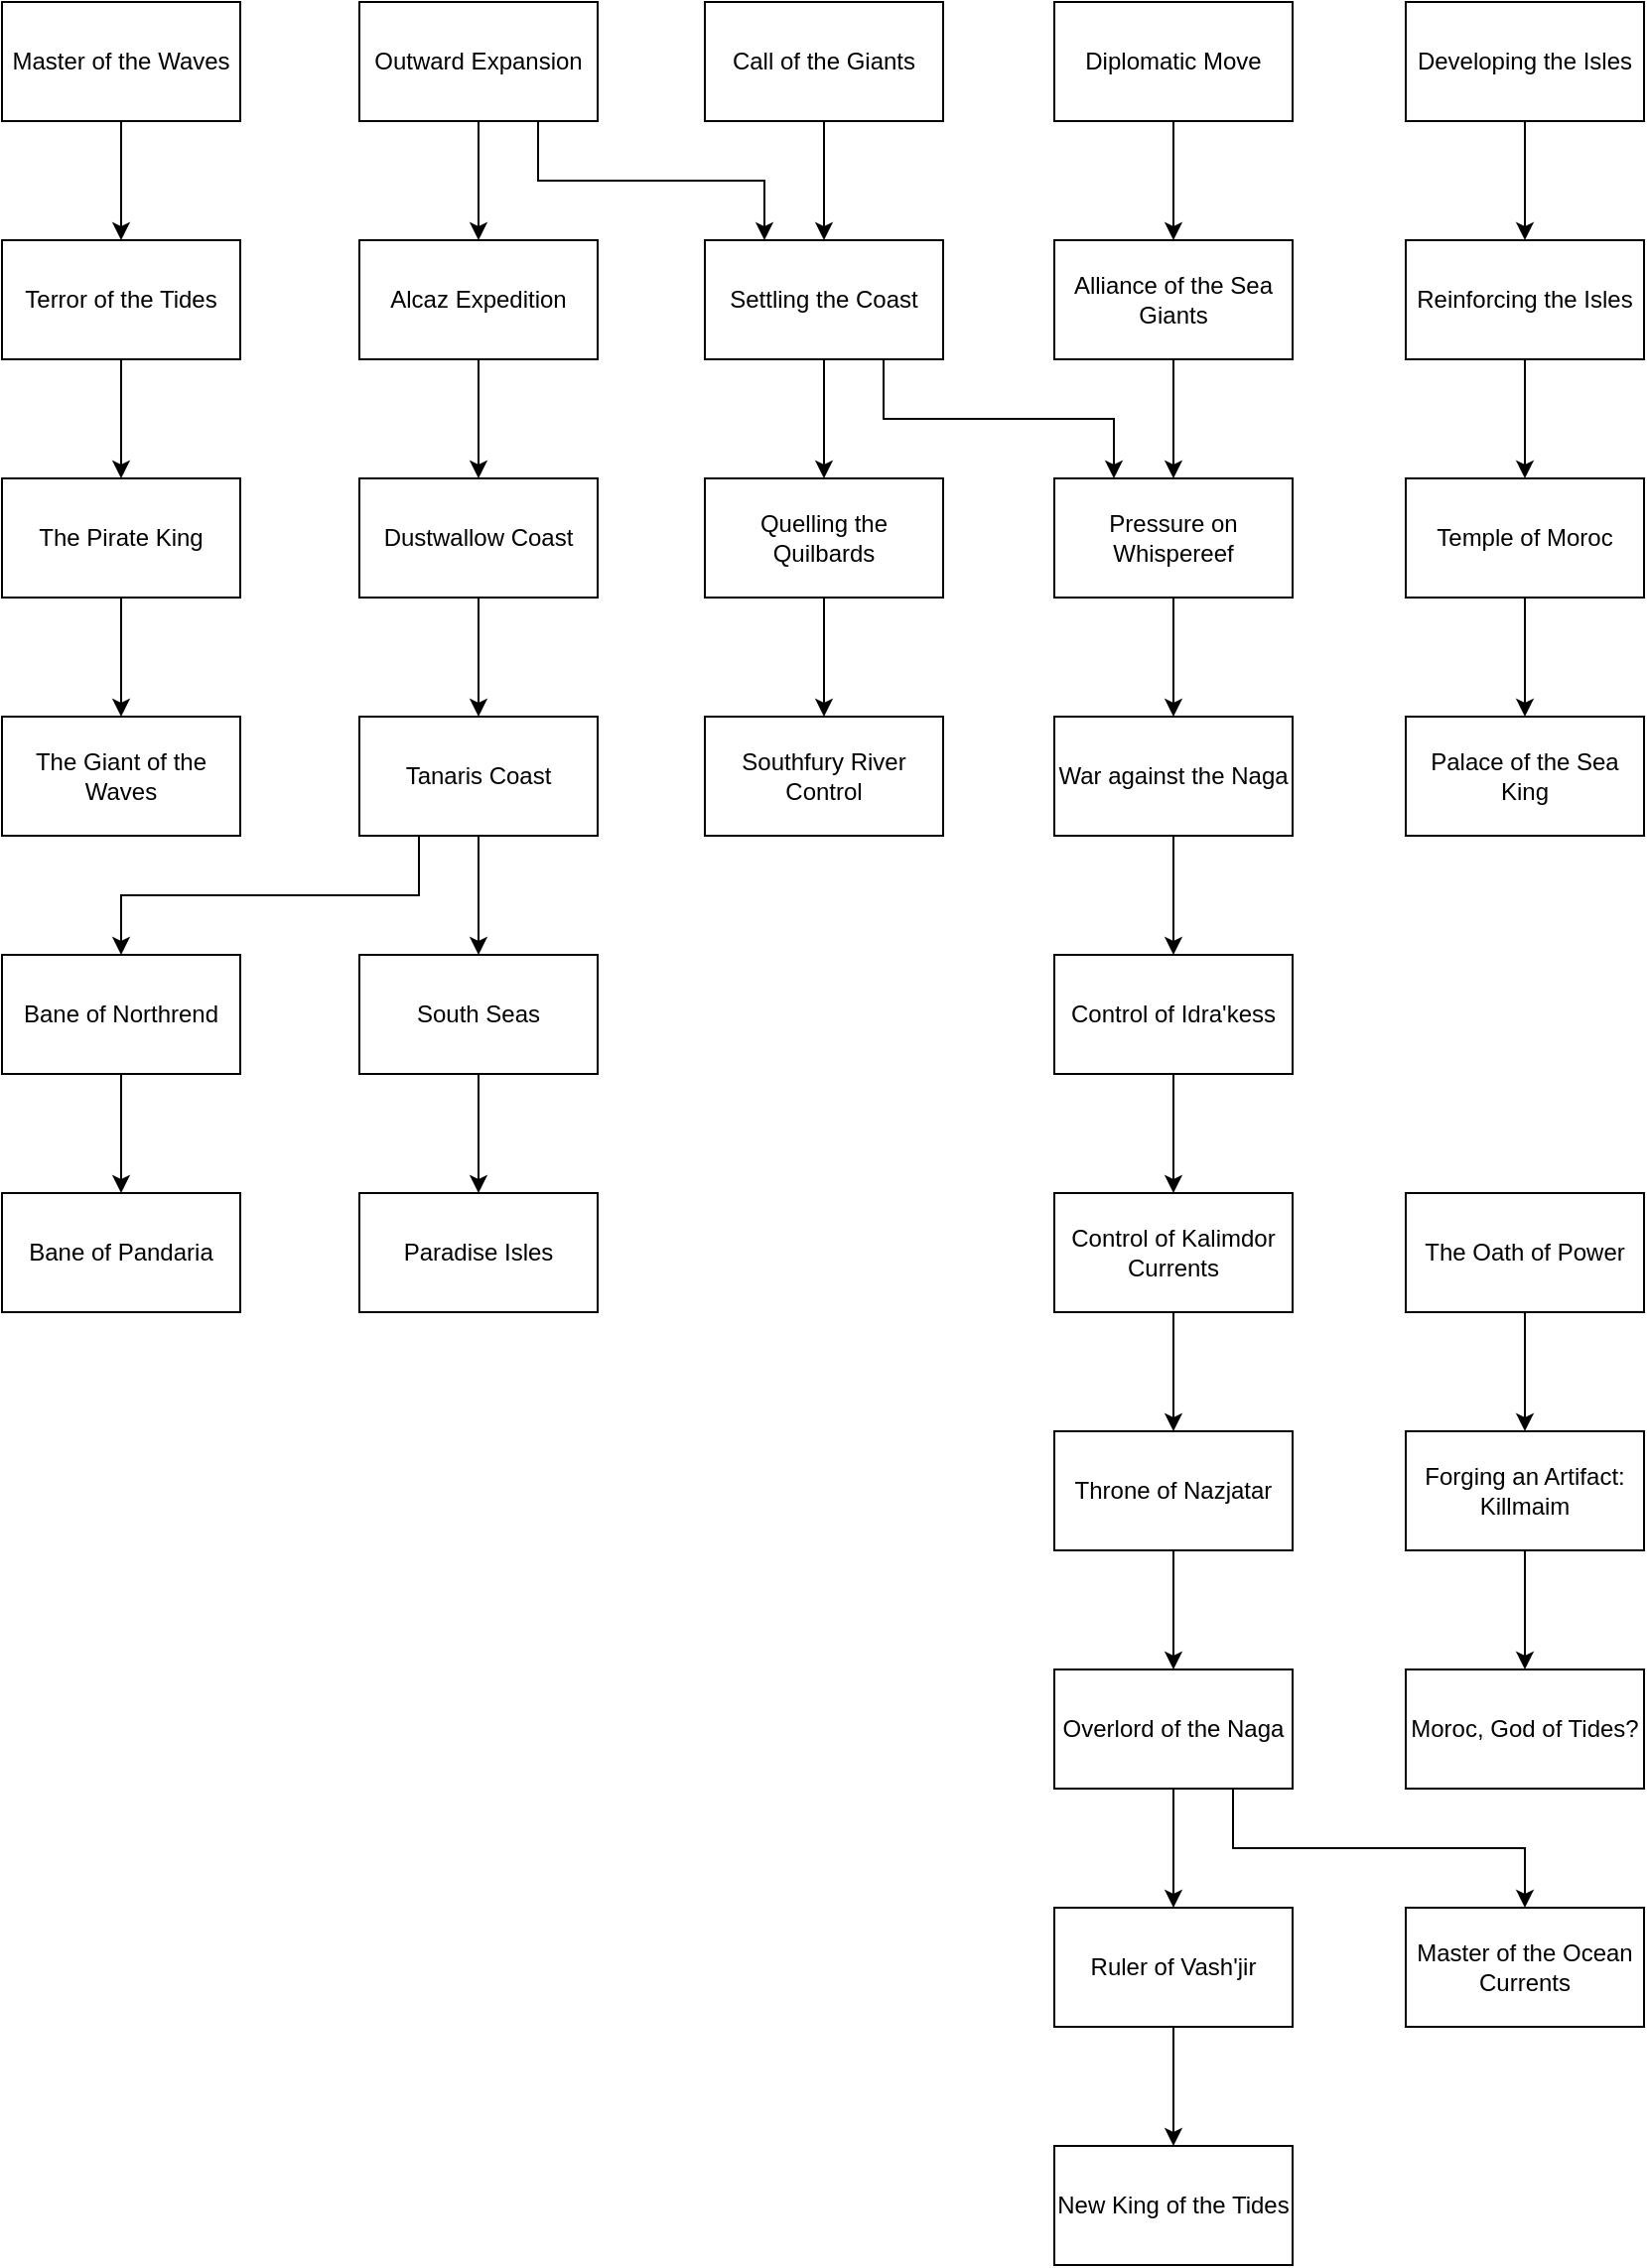 <mxfile version="22.1.11" type="device">
  <diagram name="Strona-1" id="I3sCva5p9m0G01Nb3mjD">
    <mxGraphModel dx="1050" dy="558" grid="1" gridSize="10" guides="1" tooltips="1" connect="1" arrows="1" fold="1" page="1" pageScale="1" pageWidth="827" pageHeight="1169" math="0" shadow="0">
      <root>
        <mxCell id="0" />
        <mxCell id="1" parent="0" />
        <mxCell id="EbLvoYdQaRQF7xcUyIVO-7" style="edgeStyle=orthogonalEdgeStyle;rounded=0;orthogonalLoop=1;jettySize=auto;html=1;exitX=0.5;exitY=1;exitDx=0;exitDy=0;" edge="1" parent="1" source="EbLvoYdQaRQF7xcUyIVO-1" target="EbLvoYdQaRQF7xcUyIVO-6">
          <mxGeometry relative="1" as="geometry" />
        </mxCell>
        <mxCell id="EbLvoYdQaRQF7xcUyIVO-1" value="Developing the Isles" style="rounded=0;whiteSpace=wrap;html=1;" vertex="1" parent="1">
          <mxGeometry x="707" width="120" height="60" as="geometry" />
        </mxCell>
        <mxCell id="EbLvoYdQaRQF7xcUyIVO-16" style="edgeStyle=orthogonalEdgeStyle;rounded=0;orthogonalLoop=1;jettySize=auto;html=1;exitX=0.5;exitY=1;exitDx=0;exitDy=0;" edge="1" parent="1" source="EbLvoYdQaRQF7xcUyIVO-2" target="EbLvoYdQaRQF7xcUyIVO-13">
          <mxGeometry relative="1" as="geometry" />
        </mxCell>
        <mxCell id="EbLvoYdQaRQF7xcUyIVO-2" value="Call of the Giants" style="rounded=0;whiteSpace=wrap;html=1;" vertex="1" parent="1">
          <mxGeometry x="354" width="120" height="60" as="geometry" />
        </mxCell>
        <mxCell id="EbLvoYdQaRQF7xcUyIVO-54" style="edgeStyle=orthogonalEdgeStyle;rounded=0;orthogonalLoop=1;jettySize=auto;html=1;exitX=0.5;exitY=1;exitDx=0;exitDy=0;" edge="1" parent="1" source="EbLvoYdQaRQF7xcUyIVO-3" target="EbLvoYdQaRQF7xcUyIVO-52">
          <mxGeometry relative="1" as="geometry" />
        </mxCell>
        <mxCell id="EbLvoYdQaRQF7xcUyIVO-3" value="Master of the Waves" style="rounded=0;whiteSpace=wrap;html=1;" vertex="1" parent="1">
          <mxGeometry width="120" height="60" as="geometry" />
        </mxCell>
        <mxCell id="EbLvoYdQaRQF7xcUyIVO-18" style="edgeStyle=orthogonalEdgeStyle;rounded=0;orthogonalLoop=1;jettySize=auto;html=1;exitX=0.5;exitY=1;exitDx=0;exitDy=0;" edge="1" parent="1" source="EbLvoYdQaRQF7xcUyIVO-4" target="EbLvoYdQaRQF7xcUyIVO-17">
          <mxGeometry relative="1" as="geometry" />
        </mxCell>
        <mxCell id="EbLvoYdQaRQF7xcUyIVO-19" style="edgeStyle=orthogonalEdgeStyle;rounded=0;orthogonalLoop=1;jettySize=auto;html=1;exitX=0.75;exitY=1;exitDx=0;exitDy=0;entryX=0.25;entryY=0;entryDx=0;entryDy=0;" edge="1" parent="1" source="EbLvoYdQaRQF7xcUyIVO-4" target="EbLvoYdQaRQF7xcUyIVO-13">
          <mxGeometry relative="1" as="geometry" />
        </mxCell>
        <mxCell id="EbLvoYdQaRQF7xcUyIVO-4" value="Outward Expansion" style="rounded=0;whiteSpace=wrap;html=1;" vertex="1" parent="1">
          <mxGeometry x="180" width="120" height="60" as="geometry" />
        </mxCell>
        <mxCell id="EbLvoYdQaRQF7xcUyIVO-15" style="edgeStyle=orthogonalEdgeStyle;rounded=0;orthogonalLoop=1;jettySize=auto;html=1;exitX=0.5;exitY=1;exitDx=0;exitDy=0;" edge="1" parent="1" source="EbLvoYdQaRQF7xcUyIVO-5" target="EbLvoYdQaRQF7xcUyIVO-8">
          <mxGeometry relative="1" as="geometry" />
        </mxCell>
        <mxCell id="EbLvoYdQaRQF7xcUyIVO-5" value="Diplomatic Move" style="rounded=0;whiteSpace=wrap;html=1;" vertex="1" parent="1">
          <mxGeometry x="530" width="120" height="60" as="geometry" />
        </mxCell>
        <mxCell id="EbLvoYdQaRQF7xcUyIVO-10" style="edgeStyle=orthogonalEdgeStyle;rounded=0;orthogonalLoop=1;jettySize=auto;html=1;exitX=0.5;exitY=1;exitDx=0;exitDy=0;" edge="1" parent="1" source="EbLvoYdQaRQF7xcUyIVO-6" target="EbLvoYdQaRQF7xcUyIVO-9">
          <mxGeometry relative="1" as="geometry" />
        </mxCell>
        <mxCell id="EbLvoYdQaRQF7xcUyIVO-6" value="Reinforcing the Isles" style="rounded=0;whiteSpace=wrap;html=1;" vertex="1" parent="1">
          <mxGeometry x="707" y="120" width="120" height="60" as="geometry" />
        </mxCell>
        <mxCell id="EbLvoYdQaRQF7xcUyIVO-29" style="edgeStyle=orthogonalEdgeStyle;rounded=0;orthogonalLoop=1;jettySize=auto;html=1;exitX=0.5;exitY=1;exitDx=0;exitDy=0;" edge="1" parent="1" source="EbLvoYdQaRQF7xcUyIVO-8" target="EbLvoYdQaRQF7xcUyIVO-20">
          <mxGeometry relative="1" as="geometry" />
        </mxCell>
        <mxCell id="EbLvoYdQaRQF7xcUyIVO-8" value="Alliance of the Sea Giants" style="rounded=0;whiteSpace=wrap;html=1;" vertex="1" parent="1">
          <mxGeometry x="530" y="120" width="120" height="60" as="geometry" />
        </mxCell>
        <mxCell id="EbLvoYdQaRQF7xcUyIVO-12" style="edgeStyle=orthogonalEdgeStyle;rounded=0;orthogonalLoop=1;jettySize=auto;html=1;exitX=0.5;exitY=1;exitDx=0;exitDy=0;" edge="1" parent="1" source="EbLvoYdQaRQF7xcUyIVO-9" target="EbLvoYdQaRQF7xcUyIVO-11">
          <mxGeometry relative="1" as="geometry" />
        </mxCell>
        <mxCell id="EbLvoYdQaRQF7xcUyIVO-9" value="Temple of Moroc" style="rounded=0;whiteSpace=wrap;html=1;" vertex="1" parent="1">
          <mxGeometry x="707" y="240" width="120" height="60" as="geometry" />
        </mxCell>
        <mxCell id="EbLvoYdQaRQF7xcUyIVO-11" value="Palace of the Sea King" style="rounded=0;whiteSpace=wrap;html=1;" vertex="1" parent="1">
          <mxGeometry x="707" y="360" width="120" height="60" as="geometry" />
        </mxCell>
        <mxCell id="EbLvoYdQaRQF7xcUyIVO-21" style="edgeStyle=orthogonalEdgeStyle;rounded=0;orthogonalLoop=1;jettySize=auto;html=1;exitX=0.75;exitY=1;exitDx=0;exitDy=0;entryX=0.25;entryY=0;entryDx=0;entryDy=0;" edge="1" parent="1" source="EbLvoYdQaRQF7xcUyIVO-13" target="EbLvoYdQaRQF7xcUyIVO-20">
          <mxGeometry relative="1" as="geometry" />
        </mxCell>
        <mxCell id="EbLvoYdQaRQF7xcUyIVO-26" style="edgeStyle=orthogonalEdgeStyle;rounded=0;orthogonalLoop=1;jettySize=auto;html=1;exitX=0.5;exitY=1;exitDx=0;exitDy=0;" edge="1" parent="1" source="EbLvoYdQaRQF7xcUyIVO-13" target="EbLvoYdQaRQF7xcUyIVO-14">
          <mxGeometry relative="1" as="geometry" />
        </mxCell>
        <mxCell id="EbLvoYdQaRQF7xcUyIVO-13" value="Settling the Coast" style="rounded=0;whiteSpace=wrap;html=1;" vertex="1" parent="1">
          <mxGeometry x="354" y="120" width="120" height="60" as="geometry" />
        </mxCell>
        <mxCell id="EbLvoYdQaRQF7xcUyIVO-28" style="edgeStyle=orthogonalEdgeStyle;rounded=0;orthogonalLoop=1;jettySize=auto;html=1;exitX=0.5;exitY=1;exitDx=0;exitDy=0;" edge="1" parent="1" source="EbLvoYdQaRQF7xcUyIVO-14" target="EbLvoYdQaRQF7xcUyIVO-27">
          <mxGeometry relative="1" as="geometry" />
        </mxCell>
        <mxCell id="EbLvoYdQaRQF7xcUyIVO-14" value="Quelling the Quilbards" style="rounded=0;whiteSpace=wrap;html=1;" vertex="1" parent="1">
          <mxGeometry x="354" y="240" width="120" height="60" as="geometry" />
        </mxCell>
        <mxCell id="EbLvoYdQaRQF7xcUyIVO-23" style="edgeStyle=orthogonalEdgeStyle;rounded=0;orthogonalLoop=1;jettySize=auto;html=1;exitX=0.5;exitY=1;exitDx=0;exitDy=0;" edge="1" parent="1" source="EbLvoYdQaRQF7xcUyIVO-17" target="EbLvoYdQaRQF7xcUyIVO-22">
          <mxGeometry relative="1" as="geometry" />
        </mxCell>
        <mxCell id="EbLvoYdQaRQF7xcUyIVO-17" value="Alcaz Expedition" style="rounded=0;whiteSpace=wrap;html=1;" vertex="1" parent="1">
          <mxGeometry x="180" y="120" width="120" height="60" as="geometry" />
        </mxCell>
        <mxCell id="EbLvoYdQaRQF7xcUyIVO-31" style="edgeStyle=orthogonalEdgeStyle;rounded=0;orthogonalLoop=1;jettySize=auto;html=1;exitX=0.5;exitY=1;exitDx=0;exitDy=0;" edge="1" parent="1" source="EbLvoYdQaRQF7xcUyIVO-20" target="EbLvoYdQaRQF7xcUyIVO-30">
          <mxGeometry relative="1" as="geometry" />
        </mxCell>
        <mxCell id="EbLvoYdQaRQF7xcUyIVO-20" value="Pressure on Whispereef" style="rounded=0;whiteSpace=wrap;html=1;" vertex="1" parent="1">
          <mxGeometry x="530" y="240" width="120" height="60" as="geometry" />
        </mxCell>
        <mxCell id="EbLvoYdQaRQF7xcUyIVO-25" style="edgeStyle=orthogonalEdgeStyle;rounded=0;orthogonalLoop=1;jettySize=auto;html=1;exitX=0.5;exitY=1;exitDx=0;exitDy=0;" edge="1" parent="1" source="EbLvoYdQaRQF7xcUyIVO-22" target="EbLvoYdQaRQF7xcUyIVO-24">
          <mxGeometry relative="1" as="geometry" />
        </mxCell>
        <mxCell id="EbLvoYdQaRQF7xcUyIVO-22" value="Dustwallow Coast" style="rounded=0;whiteSpace=wrap;html=1;" vertex="1" parent="1">
          <mxGeometry x="180" y="240" width="120" height="60" as="geometry" />
        </mxCell>
        <mxCell id="EbLvoYdQaRQF7xcUyIVO-48" style="edgeStyle=orthogonalEdgeStyle;rounded=0;orthogonalLoop=1;jettySize=auto;html=1;" edge="1" parent="1" source="EbLvoYdQaRQF7xcUyIVO-24" target="EbLvoYdQaRQF7xcUyIVO-46">
          <mxGeometry relative="1" as="geometry" />
        </mxCell>
        <mxCell id="EbLvoYdQaRQF7xcUyIVO-49" style="edgeStyle=orthogonalEdgeStyle;rounded=0;orthogonalLoop=1;jettySize=auto;html=1;exitX=0.25;exitY=1;exitDx=0;exitDy=0;" edge="1" parent="1" source="EbLvoYdQaRQF7xcUyIVO-24" target="EbLvoYdQaRQF7xcUyIVO-47">
          <mxGeometry relative="1" as="geometry" />
        </mxCell>
        <mxCell id="EbLvoYdQaRQF7xcUyIVO-24" value="Tanaris Coast" style="rounded=0;whiteSpace=wrap;html=1;" vertex="1" parent="1">
          <mxGeometry x="180" y="360" width="120" height="60" as="geometry" />
        </mxCell>
        <mxCell id="EbLvoYdQaRQF7xcUyIVO-27" value="Southfury River Control" style="rounded=0;whiteSpace=wrap;html=1;" vertex="1" parent="1">
          <mxGeometry x="354" y="360" width="120" height="60" as="geometry" />
        </mxCell>
        <mxCell id="EbLvoYdQaRQF7xcUyIVO-33" style="edgeStyle=orthogonalEdgeStyle;rounded=0;orthogonalLoop=1;jettySize=auto;html=1;exitX=0.5;exitY=1;exitDx=0;exitDy=0;" edge="1" parent="1" source="EbLvoYdQaRQF7xcUyIVO-30" target="EbLvoYdQaRQF7xcUyIVO-32">
          <mxGeometry relative="1" as="geometry" />
        </mxCell>
        <mxCell id="EbLvoYdQaRQF7xcUyIVO-30" value="War against the Naga" style="rounded=0;whiteSpace=wrap;html=1;" vertex="1" parent="1">
          <mxGeometry x="530" y="360" width="120" height="60" as="geometry" />
        </mxCell>
        <mxCell id="EbLvoYdQaRQF7xcUyIVO-35" style="edgeStyle=orthogonalEdgeStyle;rounded=0;orthogonalLoop=1;jettySize=auto;html=1;exitX=0.5;exitY=1;exitDx=0;exitDy=0;" edge="1" parent="1" source="EbLvoYdQaRQF7xcUyIVO-32" target="EbLvoYdQaRQF7xcUyIVO-34">
          <mxGeometry relative="1" as="geometry" />
        </mxCell>
        <mxCell id="EbLvoYdQaRQF7xcUyIVO-32" value="Control of Idra&#39;kess" style="rounded=0;whiteSpace=wrap;html=1;" vertex="1" parent="1">
          <mxGeometry x="530" y="480" width="120" height="60" as="geometry" />
        </mxCell>
        <mxCell id="EbLvoYdQaRQF7xcUyIVO-37" style="edgeStyle=orthogonalEdgeStyle;rounded=0;orthogonalLoop=1;jettySize=auto;html=1;exitX=0.5;exitY=1;exitDx=0;exitDy=0;" edge="1" parent="1" source="EbLvoYdQaRQF7xcUyIVO-34" target="EbLvoYdQaRQF7xcUyIVO-36">
          <mxGeometry relative="1" as="geometry" />
        </mxCell>
        <mxCell id="EbLvoYdQaRQF7xcUyIVO-34" value="Control of Kalimdor Currents" style="rounded=0;whiteSpace=wrap;html=1;" vertex="1" parent="1">
          <mxGeometry x="530" y="600" width="120" height="60" as="geometry" />
        </mxCell>
        <mxCell id="EbLvoYdQaRQF7xcUyIVO-39" style="edgeStyle=orthogonalEdgeStyle;rounded=0;orthogonalLoop=1;jettySize=auto;html=1;exitX=0.5;exitY=1;exitDx=0;exitDy=0;" edge="1" parent="1" source="EbLvoYdQaRQF7xcUyIVO-36" target="EbLvoYdQaRQF7xcUyIVO-38">
          <mxGeometry relative="1" as="geometry" />
        </mxCell>
        <mxCell id="EbLvoYdQaRQF7xcUyIVO-36" value="Throne of Nazjatar" style="rounded=0;whiteSpace=wrap;html=1;" vertex="1" parent="1">
          <mxGeometry x="530" y="720" width="120" height="60" as="geometry" />
        </mxCell>
        <mxCell id="EbLvoYdQaRQF7xcUyIVO-41" style="edgeStyle=orthogonalEdgeStyle;rounded=0;orthogonalLoop=1;jettySize=auto;html=1;exitX=0.5;exitY=1;exitDx=0;exitDy=0;" edge="1" parent="1" source="EbLvoYdQaRQF7xcUyIVO-38" target="EbLvoYdQaRQF7xcUyIVO-40">
          <mxGeometry relative="1" as="geometry" />
        </mxCell>
        <mxCell id="EbLvoYdQaRQF7xcUyIVO-45" style="edgeStyle=orthogonalEdgeStyle;rounded=0;orthogonalLoop=1;jettySize=auto;html=1;exitX=0.75;exitY=1;exitDx=0;exitDy=0;" edge="1" parent="1" source="EbLvoYdQaRQF7xcUyIVO-38" target="EbLvoYdQaRQF7xcUyIVO-42">
          <mxGeometry relative="1" as="geometry" />
        </mxCell>
        <mxCell id="EbLvoYdQaRQF7xcUyIVO-38" value="Overlord of the Naga" style="rounded=0;whiteSpace=wrap;html=1;" vertex="1" parent="1">
          <mxGeometry x="530" y="840" width="120" height="60" as="geometry" />
        </mxCell>
        <mxCell id="EbLvoYdQaRQF7xcUyIVO-44" style="edgeStyle=orthogonalEdgeStyle;rounded=0;orthogonalLoop=1;jettySize=auto;html=1;exitX=0.5;exitY=1;exitDx=0;exitDy=0;" edge="1" parent="1" source="EbLvoYdQaRQF7xcUyIVO-40" target="EbLvoYdQaRQF7xcUyIVO-43">
          <mxGeometry relative="1" as="geometry" />
        </mxCell>
        <mxCell id="EbLvoYdQaRQF7xcUyIVO-40" value="Ruler of Vash&#39;jir" style="rounded=0;whiteSpace=wrap;html=1;" vertex="1" parent="1">
          <mxGeometry x="530" y="960" width="120" height="60" as="geometry" />
        </mxCell>
        <mxCell id="EbLvoYdQaRQF7xcUyIVO-42" value="Master of the Ocean Currents" style="rounded=0;whiteSpace=wrap;html=1;" vertex="1" parent="1">
          <mxGeometry x="707" y="960" width="120" height="60" as="geometry" />
        </mxCell>
        <mxCell id="EbLvoYdQaRQF7xcUyIVO-43" value="New King of the Tides" style="rounded=0;whiteSpace=wrap;html=1;" vertex="1" parent="1">
          <mxGeometry x="530" y="1080" width="120" height="60" as="geometry" />
        </mxCell>
        <mxCell id="EbLvoYdQaRQF7xcUyIVO-51" style="edgeStyle=orthogonalEdgeStyle;rounded=0;orthogonalLoop=1;jettySize=auto;html=1;exitX=0.5;exitY=1;exitDx=0;exitDy=0;" edge="1" parent="1" source="EbLvoYdQaRQF7xcUyIVO-46" target="EbLvoYdQaRQF7xcUyIVO-50">
          <mxGeometry relative="1" as="geometry" />
        </mxCell>
        <mxCell id="EbLvoYdQaRQF7xcUyIVO-46" value="South Seas" style="rounded=0;whiteSpace=wrap;html=1;" vertex="1" parent="1">
          <mxGeometry x="180" y="480" width="120" height="60" as="geometry" />
        </mxCell>
        <mxCell id="EbLvoYdQaRQF7xcUyIVO-57" style="edgeStyle=orthogonalEdgeStyle;rounded=0;orthogonalLoop=1;jettySize=auto;html=1;exitX=0.5;exitY=1;exitDx=0;exitDy=0;" edge="1" parent="1" source="EbLvoYdQaRQF7xcUyIVO-47" target="EbLvoYdQaRQF7xcUyIVO-56">
          <mxGeometry relative="1" as="geometry" />
        </mxCell>
        <mxCell id="EbLvoYdQaRQF7xcUyIVO-47" value="Bane of Northrend" style="rounded=0;whiteSpace=wrap;html=1;" vertex="1" parent="1">
          <mxGeometry y="480" width="120" height="60" as="geometry" />
        </mxCell>
        <mxCell id="EbLvoYdQaRQF7xcUyIVO-50" value="Paradise Isles" style="rounded=0;whiteSpace=wrap;html=1;" vertex="1" parent="1">
          <mxGeometry x="180" y="600" width="120" height="60" as="geometry" />
        </mxCell>
        <mxCell id="EbLvoYdQaRQF7xcUyIVO-55" style="edgeStyle=orthogonalEdgeStyle;rounded=0;orthogonalLoop=1;jettySize=auto;html=1;exitX=0.5;exitY=1;exitDx=0;exitDy=0;entryX=0.5;entryY=0;entryDx=0;entryDy=0;" edge="1" parent="1" source="EbLvoYdQaRQF7xcUyIVO-52" target="EbLvoYdQaRQF7xcUyIVO-53">
          <mxGeometry relative="1" as="geometry" />
        </mxCell>
        <mxCell id="EbLvoYdQaRQF7xcUyIVO-52" value="Terror of the Tides" style="rounded=0;whiteSpace=wrap;html=1;" vertex="1" parent="1">
          <mxGeometry y="120" width="120" height="60" as="geometry" />
        </mxCell>
        <mxCell id="EbLvoYdQaRQF7xcUyIVO-59" style="edgeStyle=orthogonalEdgeStyle;rounded=0;orthogonalLoop=1;jettySize=auto;html=1;exitX=0.5;exitY=1;exitDx=0;exitDy=0;" edge="1" parent="1" source="EbLvoYdQaRQF7xcUyIVO-53" target="EbLvoYdQaRQF7xcUyIVO-58">
          <mxGeometry relative="1" as="geometry" />
        </mxCell>
        <mxCell id="EbLvoYdQaRQF7xcUyIVO-53" value="The Pirate King" style="rounded=0;whiteSpace=wrap;html=1;" vertex="1" parent="1">
          <mxGeometry y="240" width="120" height="60" as="geometry" />
        </mxCell>
        <mxCell id="EbLvoYdQaRQF7xcUyIVO-56" value="Bane of Pandaria" style="rounded=0;whiteSpace=wrap;html=1;" vertex="1" parent="1">
          <mxGeometry y="600" width="120" height="60" as="geometry" />
        </mxCell>
        <mxCell id="EbLvoYdQaRQF7xcUyIVO-58" value="The Giant of the Waves" style="rounded=0;whiteSpace=wrap;html=1;" vertex="1" parent="1">
          <mxGeometry y="360" width="120" height="60" as="geometry" />
        </mxCell>
        <mxCell id="EbLvoYdQaRQF7xcUyIVO-62" style="edgeStyle=orthogonalEdgeStyle;rounded=0;orthogonalLoop=1;jettySize=auto;html=1;exitX=0.5;exitY=1;exitDx=0;exitDy=0;" edge="1" parent="1" source="EbLvoYdQaRQF7xcUyIVO-60" target="EbLvoYdQaRQF7xcUyIVO-61">
          <mxGeometry relative="1" as="geometry" />
        </mxCell>
        <mxCell id="EbLvoYdQaRQF7xcUyIVO-60" value="The Oath of Power" style="rounded=0;whiteSpace=wrap;html=1;" vertex="1" parent="1">
          <mxGeometry x="707" y="600" width="120" height="60" as="geometry" />
        </mxCell>
        <mxCell id="EbLvoYdQaRQF7xcUyIVO-64" style="edgeStyle=orthogonalEdgeStyle;rounded=0;orthogonalLoop=1;jettySize=auto;html=1;exitX=0.5;exitY=1;exitDx=0;exitDy=0;" edge="1" parent="1" source="EbLvoYdQaRQF7xcUyIVO-61" target="EbLvoYdQaRQF7xcUyIVO-63">
          <mxGeometry relative="1" as="geometry" />
        </mxCell>
        <mxCell id="EbLvoYdQaRQF7xcUyIVO-61" value="Forging an Artifact: Killmaim" style="rounded=0;whiteSpace=wrap;html=1;" vertex="1" parent="1">
          <mxGeometry x="707" y="720" width="120" height="60" as="geometry" />
        </mxCell>
        <mxCell id="EbLvoYdQaRQF7xcUyIVO-63" value="Moroc, God of Tides?" style="rounded=0;whiteSpace=wrap;html=1;" vertex="1" parent="1">
          <mxGeometry x="707" y="840" width="120" height="60" as="geometry" />
        </mxCell>
      </root>
    </mxGraphModel>
  </diagram>
</mxfile>

